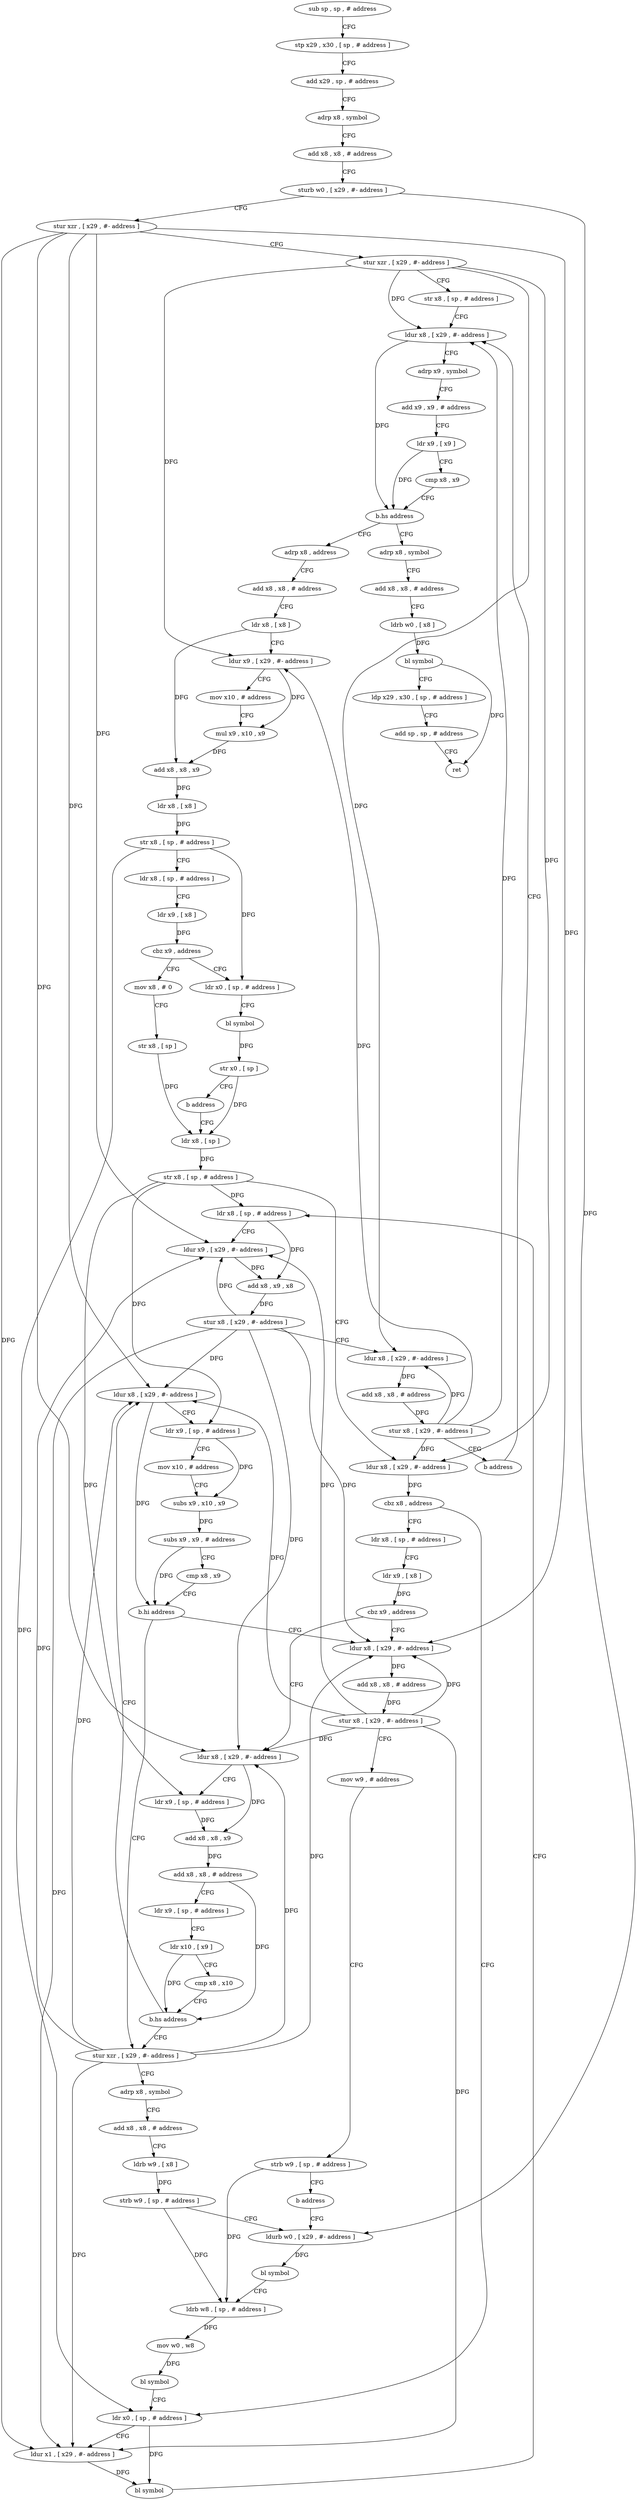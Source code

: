 digraph "func" {
"4243320" [label = "sub sp , sp , # address" ]
"4243324" [label = "stp x29 , x30 , [ sp , # address ]" ]
"4243328" [label = "add x29 , sp , # address" ]
"4243332" [label = "adrp x8 , symbol" ]
"4243336" [label = "add x8 , x8 , # address" ]
"4243340" [label = "sturb w0 , [ x29 , #- address ]" ]
"4243344" [label = "stur xzr , [ x29 , #- address ]" ]
"4243348" [label = "stur xzr , [ x29 , #- address ]" ]
"4243352" [label = "str x8 , [ sp , # address ]" ]
"4243356" [label = "ldur x8 , [ x29 , #- address ]" ]
"4243648" [label = "adrp x8 , symbol" ]
"4243652" [label = "add x8 , x8 , # address" ]
"4243656" [label = "ldrb w0 , [ x8 ]" ]
"4243660" [label = "bl symbol" ]
"4243664" [label = "ldp x29 , x30 , [ sp , # address ]" ]
"4243668" [label = "add sp , sp , # address" ]
"4243672" [label = "ret" ]
"4243380" [label = "adrp x8 , address" ]
"4243384" [label = "add x8 , x8 , # address" ]
"4243388" [label = "ldr x8 , [ x8 ]" ]
"4243392" [label = "ldur x9 , [ x29 , #- address ]" ]
"4243396" [label = "mov x10 , # address" ]
"4243400" [label = "mul x9 , x10 , x9" ]
"4243404" [label = "add x8 , x8 , x9" ]
"4243408" [label = "ldr x8 , [ x8 ]" ]
"4243412" [label = "str x8 , [ sp , # address ]" ]
"4243416" [label = "ldr x8 , [ sp , # address ]" ]
"4243420" [label = "ldr x9 , [ x8 ]" ]
"4243424" [label = "cbz x9 , address" ]
"4243444" [label = "mov x8 , # 0" ]
"4243428" [label = "ldr x0 , [ sp , # address ]" ]
"4243448" [label = "str x8 , [ sp ]" ]
"4243452" [label = "ldr x8 , [ sp ]" ]
"4243432" [label = "bl symbol" ]
"4243436" [label = "str x0 , [ sp ]" ]
"4243440" [label = "b address" ]
"4243604" [label = "ldr x0 , [ sp , # address ]" ]
"4243608" [label = "ldur x1 , [ x29 , #- address ]" ]
"4243612" [label = "bl symbol" ]
"4243616" [label = "ldr x8 , [ sp , # address ]" ]
"4243620" [label = "ldur x9 , [ x29 , #- address ]" ]
"4243624" [label = "add x8 , x9 , x8" ]
"4243628" [label = "stur x8 , [ x29 , #- address ]" ]
"4243632" [label = "ldur x8 , [ x29 , #- address ]" ]
"4243636" [label = "add x8 , x8 , # address" ]
"4243640" [label = "stur x8 , [ x29 , #- address ]" ]
"4243644" [label = "b address" ]
"4243468" [label = "ldr x8 , [ sp , # address ]" ]
"4243472" [label = "ldr x9 , [ x8 ]" ]
"4243476" [label = "cbz x9 , address" ]
"4243540" [label = "ldur x8 , [ x29 , #- address ]" ]
"4243480" [label = "ldur x8 , [ x29 , #- address ]" ]
"4243456" [label = "str x8 , [ sp , # address ]" ]
"4243460" [label = "ldur x8 , [ x29 , #- address ]" ]
"4243464" [label = "cbz x8 , address" ]
"4243360" [label = "adrp x9 , symbol" ]
"4243364" [label = "add x9 , x9 , # address" ]
"4243368" [label = "ldr x9 , [ x9 ]" ]
"4243372" [label = "cmp x8 , x9" ]
"4243376" [label = "b.hs address" ]
"4243544" [label = "add x8 , x8 , # address" ]
"4243548" [label = "stur x8 , [ x29 , #- address ]" ]
"4243552" [label = "mov w9 , # address" ]
"4243556" [label = "strb w9 , [ sp , # address ]" ]
"4243560" [label = "b address" ]
"4243584" [label = "ldurb w0 , [ x29 , #- address ]" ]
"4243484" [label = "ldr x9 , [ sp , # address ]" ]
"4243488" [label = "add x8 , x8 , x9" ]
"4243492" [label = "add x8 , x8 , # address" ]
"4243496" [label = "ldr x9 , [ sp , # address ]" ]
"4243500" [label = "ldr x10 , [ x9 ]" ]
"4243504" [label = "cmp x8 , x10" ]
"4243508" [label = "b.hs address" ]
"4243564" [label = "stur xzr , [ x29 , #- address ]" ]
"4243512" [label = "ldur x8 , [ x29 , #- address ]" ]
"4243588" [label = "bl symbol" ]
"4243592" [label = "ldrb w8 , [ sp , # address ]" ]
"4243596" [label = "mov w0 , w8" ]
"4243600" [label = "bl symbol" ]
"4243568" [label = "adrp x8 , symbol" ]
"4243572" [label = "add x8 , x8 , # address" ]
"4243576" [label = "ldrb w9 , [ x8 ]" ]
"4243580" [label = "strb w9 , [ sp , # address ]" ]
"4243516" [label = "ldr x9 , [ sp , # address ]" ]
"4243520" [label = "mov x10 , # address" ]
"4243524" [label = "subs x9 , x10 , x9" ]
"4243528" [label = "subs x9 , x9 , # address" ]
"4243532" [label = "cmp x8 , x9" ]
"4243536" [label = "b.hi address" ]
"4243320" -> "4243324" [ label = "CFG" ]
"4243324" -> "4243328" [ label = "CFG" ]
"4243328" -> "4243332" [ label = "CFG" ]
"4243332" -> "4243336" [ label = "CFG" ]
"4243336" -> "4243340" [ label = "CFG" ]
"4243340" -> "4243344" [ label = "CFG" ]
"4243340" -> "4243584" [ label = "DFG" ]
"4243344" -> "4243348" [ label = "CFG" ]
"4243344" -> "4243608" [ label = "DFG" ]
"4243344" -> "4243620" [ label = "DFG" ]
"4243344" -> "4243540" [ label = "DFG" ]
"4243344" -> "4243480" [ label = "DFG" ]
"4243344" -> "4243512" [ label = "DFG" ]
"4243348" -> "4243352" [ label = "CFG" ]
"4243348" -> "4243356" [ label = "DFG" ]
"4243348" -> "4243392" [ label = "DFG" ]
"4243348" -> "4243460" [ label = "DFG" ]
"4243348" -> "4243632" [ label = "DFG" ]
"4243352" -> "4243356" [ label = "CFG" ]
"4243356" -> "4243360" [ label = "CFG" ]
"4243356" -> "4243376" [ label = "DFG" ]
"4243648" -> "4243652" [ label = "CFG" ]
"4243652" -> "4243656" [ label = "CFG" ]
"4243656" -> "4243660" [ label = "DFG" ]
"4243660" -> "4243664" [ label = "CFG" ]
"4243660" -> "4243672" [ label = "DFG" ]
"4243664" -> "4243668" [ label = "CFG" ]
"4243668" -> "4243672" [ label = "CFG" ]
"4243380" -> "4243384" [ label = "CFG" ]
"4243384" -> "4243388" [ label = "CFG" ]
"4243388" -> "4243392" [ label = "CFG" ]
"4243388" -> "4243404" [ label = "DFG" ]
"4243392" -> "4243396" [ label = "CFG" ]
"4243392" -> "4243400" [ label = "DFG" ]
"4243396" -> "4243400" [ label = "CFG" ]
"4243400" -> "4243404" [ label = "DFG" ]
"4243404" -> "4243408" [ label = "DFG" ]
"4243408" -> "4243412" [ label = "DFG" ]
"4243412" -> "4243416" [ label = "CFG" ]
"4243412" -> "4243428" [ label = "DFG" ]
"4243412" -> "4243604" [ label = "DFG" ]
"4243416" -> "4243420" [ label = "CFG" ]
"4243420" -> "4243424" [ label = "DFG" ]
"4243424" -> "4243444" [ label = "CFG" ]
"4243424" -> "4243428" [ label = "CFG" ]
"4243444" -> "4243448" [ label = "CFG" ]
"4243428" -> "4243432" [ label = "CFG" ]
"4243448" -> "4243452" [ label = "DFG" ]
"4243452" -> "4243456" [ label = "DFG" ]
"4243432" -> "4243436" [ label = "DFG" ]
"4243436" -> "4243440" [ label = "CFG" ]
"4243436" -> "4243452" [ label = "DFG" ]
"4243440" -> "4243452" [ label = "CFG" ]
"4243604" -> "4243608" [ label = "CFG" ]
"4243604" -> "4243612" [ label = "DFG" ]
"4243608" -> "4243612" [ label = "DFG" ]
"4243612" -> "4243616" [ label = "CFG" ]
"4243616" -> "4243620" [ label = "CFG" ]
"4243616" -> "4243624" [ label = "DFG" ]
"4243620" -> "4243624" [ label = "DFG" ]
"4243624" -> "4243628" [ label = "DFG" ]
"4243628" -> "4243632" [ label = "CFG" ]
"4243628" -> "4243608" [ label = "DFG" ]
"4243628" -> "4243620" [ label = "DFG" ]
"4243628" -> "4243540" [ label = "DFG" ]
"4243628" -> "4243480" [ label = "DFG" ]
"4243628" -> "4243512" [ label = "DFG" ]
"4243632" -> "4243636" [ label = "DFG" ]
"4243636" -> "4243640" [ label = "DFG" ]
"4243640" -> "4243644" [ label = "CFG" ]
"4243640" -> "4243356" [ label = "DFG" ]
"4243640" -> "4243392" [ label = "DFG" ]
"4243640" -> "4243460" [ label = "DFG" ]
"4243640" -> "4243632" [ label = "DFG" ]
"4243644" -> "4243356" [ label = "CFG" ]
"4243468" -> "4243472" [ label = "CFG" ]
"4243472" -> "4243476" [ label = "DFG" ]
"4243476" -> "4243540" [ label = "CFG" ]
"4243476" -> "4243480" [ label = "CFG" ]
"4243540" -> "4243544" [ label = "DFG" ]
"4243480" -> "4243484" [ label = "CFG" ]
"4243480" -> "4243488" [ label = "DFG" ]
"4243456" -> "4243460" [ label = "CFG" ]
"4243456" -> "4243616" [ label = "DFG" ]
"4243456" -> "4243484" [ label = "DFG" ]
"4243456" -> "4243516" [ label = "DFG" ]
"4243460" -> "4243464" [ label = "DFG" ]
"4243464" -> "4243604" [ label = "CFG" ]
"4243464" -> "4243468" [ label = "CFG" ]
"4243360" -> "4243364" [ label = "CFG" ]
"4243364" -> "4243368" [ label = "CFG" ]
"4243368" -> "4243372" [ label = "CFG" ]
"4243368" -> "4243376" [ label = "DFG" ]
"4243372" -> "4243376" [ label = "CFG" ]
"4243376" -> "4243648" [ label = "CFG" ]
"4243376" -> "4243380" [ label = "CFG" ]
"4243544" -> "4243548" [ label = "DFG" ]
"4243548" -> "4243552" [ label = "CFG" ]
"4243548" -> "4243608" [ label = "DFG" ]
"4243548" -> "4243620" [ label = "DFG" ]
"4243548" -> "4243540" [ label = "DFG" ]
"4243548" -> "4243480" [ label = "DFG" ]
"4243548" -> "4243512" [ label = "DFG" ]
"4243552" -> "4243556" [ label = "CFG" ]
"4243556" -> "4243560" [ label = "CFG" ]
"4243556" -> "4243592" [ label = "DFG" ]
"4243560" -> "4243584" [ label = "CFG" ]
"4243584" -> "4243588" [ label = "DFG" ]
"4243484" -> "4243488" [ label = "DFG" ]
"4243488" -> "4243492" [ label = "DFG" ]
"4243492" -> "4243496" [ label = "CFG" ]
"4243492" -> "4243508" [ label = "DFG" ]
"4243496" -> "4243500" [ label = "CFG" ]
"4243500" -> "4243504" [ label = "CFG" ]
"4243500" -> "4243508" [ label = "DFG" ]
"4243504" -> "4243508" [ label = "CFG" ]
"4243508" -> "4243564" [ label = "CFG" ]
"4243508" -> "4243512" [ label = "CFG" ]
"4243564" -> "4243568" [ label = "CFG" ]
"4243564" -> "4243608" [ label = "DFG" ]
"4243564" -> "4243620" [ label = "DFG" ]
"4243564" -> "4243540" [ label = "DFG" ]
"4243564" -> "4243480" [ label = "DFG" ]
"4243564" -> "4243512" [ label = "DFG" ]
"4243512" -> "4243516" [ label = "CFG" ]
"4243512" -> "4243536" [ label = "DFG" ]
"4243588" -> "4243592" [ label = "CFG" ]
"4243592" -> "4243596" [ label = "DFG" ]
"4243596" -> "4243600" [ label = "DFG" ]
"4243600" -> "4243604" [ label = "CFG" ]
"4243568" -> "4243572" [ label = "CFG" ]
"4243572" -> "4243576" [ label = "CFG" ]
"4243576" -> "4243580" [ label = "DFG" ]
"4243580" -> "4243584" [ label = "CFG" ]
"4243580" -> "4243592" [ label = "DFG" ]
"4243516" -> "4243520" [ label = "CFG" ]
"4243516" -> "4243524" [ label = "DFG" ]
"4243520" -> "4243524" [ label = "CFG" ]
"4243524" -> "4243528" [ label = "DFG" ]
"4243528" -> "4243532" [ label = "CFG" ]
"4243528" -> "4243536" [ label = "DFG" ]
"4243532" -> "4243536" [ label = "CFG" ]
"4243536" -> "4243564" [ label = "CFG" ]
"4243536" -> "4243540" [ label = "CFG" ]
}
